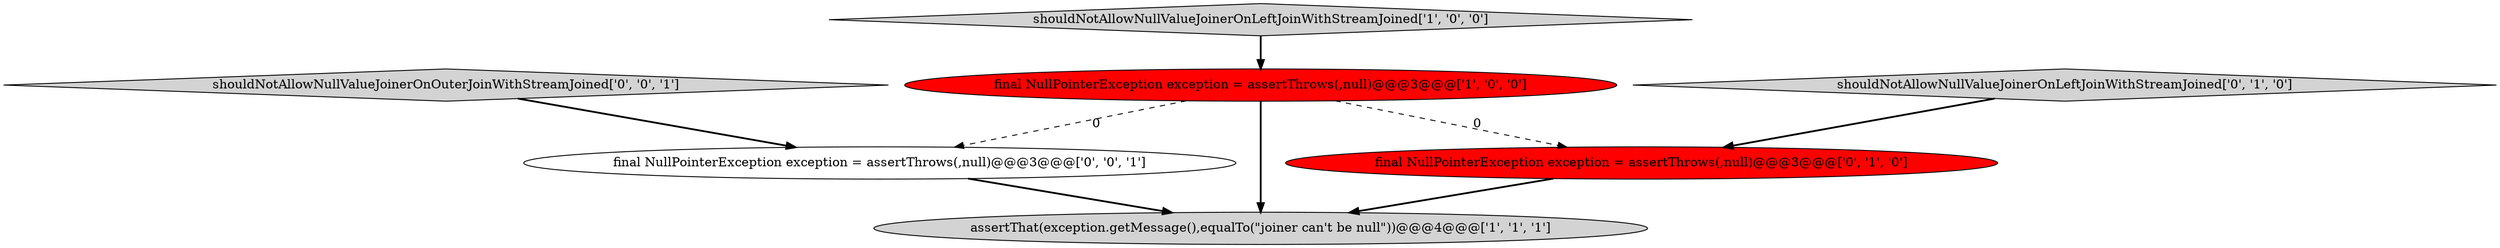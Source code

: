 digraph {
2 [style = filled, label = "assertThat(exception.getMessage(),equalTo(\"joiner can't be null\"))@@@4@@@['1', '1', '1']", fillcolor = lightgray, shape = ellipse image = "AAA0AAABBB1BBB"];
3 [style = filled, label = "shouldNotAllowNullValueJoinerOnLeftJoinWithStreamJoined['0', '1', '0']", fillcolor = lightgray, shape = diamond image = "AAA0AAABBB2BBB"];
5 [style = filled, label = "final NullPointerException exception = assertThrows(,null)@@@3@@@['0', '0', '1']", fillcolor = white, shape = ellipse image = "AAA0AAABBB3BBB"];
1 [style = filled, label = "shouldNotAllowNullValueJoinerOnLeftJoinWithStreamJoined['1', '0', '0']", fillcolor = lightgray, shape = diamond image = "AAA0AAABBB1BBB"];
6 [style = filled, label = "shouldNotAllowNullValueJoinerOnOuterJoinWithStreamJoined['0', '0', '1']", fillcolor = lightgray, shape = diamond image = "AAA0AAABBB3BBB"];
4 [style = filled, label = "final NullPointerException exception = assertThrows(,null)@@@3@@@['0', '1', '0']", fillcolor = red, shape = ellipse image = "AAA1AAABBB2BBB"];
0 [style = filled, label = "final NullPointerException exception = assertThrows(,null)@@@3@@@['1', '0', '0']", fillcolor = red, shape = ellipse image = "AAA1AAABBB1BBB"];
6->5 [style = bold, label=""];
5->2 [style = bold, label=""];
0->4 [style = dashed, label="0"];
1->0 [style = bold, label=""];
4->2 [style = bold, label=""];
0->5 [style = dashed, label="0"];
3->4 [style = bold, label=""];
0->2 [style = bold, label=""];
}
